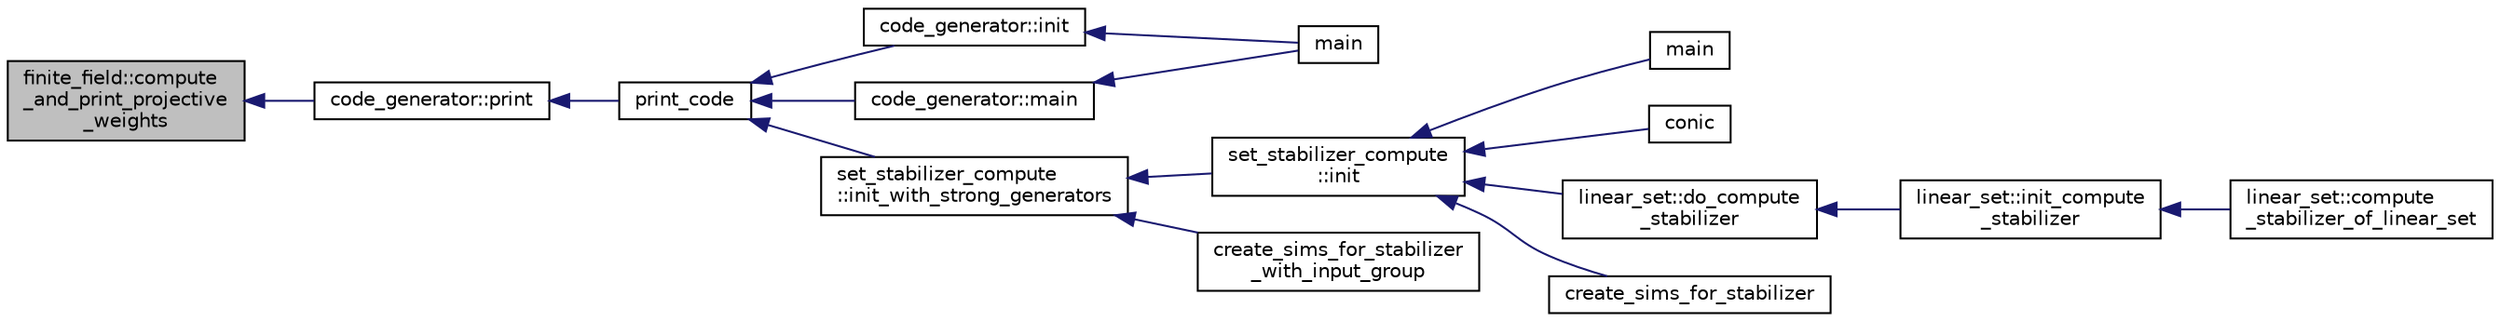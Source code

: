 digraph "finite_field::compute_and_print_projective_weights"
{
  edge [fontname="Helvetica",fontsize="10",labelfontname="Helvetica",labelfontsize="10"];
  node [fontname="Helvetica",fontsize="10",shape=record];
  rankdir="LR";
  Node2026 [label="finite_field::compute\l_and_print_projective\l_weights",height=0.2,width=0.4,color="black", fillcolor="grey75", style="filled", fontcolor="black"];
  Node2026 -> Node2027 [dir="back",color="midnightblue",fontsize="10",style="solid",fontname="Helvetica"];
  Node2027 [label="code_generator::print",height=0.2,width=0.4,color="black", fillcolor="white", style="filled",URL="$db/d37/classcode__generator.html#aa865507e914621b77e4aa4461a37945f"];
  Node2027 -> Node2028 [dir="back",color="midnightblue",fontsize="10",style="solid",fontname="Helvetica"];
  Node2028 [label="print_code",height=0.2,width=0.4,color="black", fillcolor="white", style="filled",URL="$d2/d11/codes_8h.html#a9b6831cb1c98ce20111c823830515d15"];
  Node2028 -> Node2029 [dir="back",color="midnightblue",fontsize="10",style="solid",fontname="Helvetica"];
  Node2029 [label="code_generator::init",height=0.2,width=0.4,color="black", fillcolor="white", style="filled",URL="$db/d37/classcode__generator.html#acfaa1e8badf6f30255203f499b130af8"];
  Node2029 -> Node2030 [dir="back",color="midnightblue",fontsize="10",style="solid",fontname="Helvetica"];
  Node2030 [label="main",height=0.2,width=0.4,color="black", fillcolor="white", style="filled",URL="$d4/d4f/codes_8_c.html#a217dbf8b442f20279ea00b898af96f52"];
  Node2028 -> Node2031 [dir="back",color="midnightblue",fontsize="10",style="solid",fontname="Helvetica"];
  Node2031 [label="code_generator::main",height=0.2,width=0.4,color="black", fillcolor="white", style="filled",URL="$db/d37/classcode__generator.html#ab3cf3a306e4032c2b471ac95321c599f"];
  Node2031 -> Node2030 [dir="back",color="midnightblue",fontsize="10",style="solid",fontname="Helvetica"];
  Node2028 -> Node2032 [dir="back",color="midnightblue",fontsize="10",style="solid",fontname="Helvetica"];
  Node2032 [label="set_stabilizer_compute\l::init_with_strong_generators",height=0.2,width=0.4,color="black", fillcolor="white", style="filled",URL="$d8/dc6/classset__stabilizer__compute.html#ad6def8c34e1eba080f0383038cd76016"];
  Node2032 -> Node2033 [dir="back",color="midnightblue",fontsize="10",style="solid",fontname="Helvetica"];
  Node2033 [label="set_stabilizer_compute\l::init",height=0.2,width=0.4,color="black", fillcolor="white", style="filled",URL="$d8/dc6/classset__stabilizer__compute.html#a3ffab71fb628fd1c25694c1bb69a65fe"];
  Node2033 -> Node2034 [dir="back",color="midnightblue",fontsize="10",style="solid",fontname="Helvetica"];
  Node2034 [label="main",height=0.2,width=0.4,color="black", fillcolor="white", style="filled",URL="$db/d67/test__hyperoval_8_c.html#a3c04138a5bfe5d72780bb7e82a18e627"];
  Node2033 -> Node2035 [dir="back",color="midnightblue",fontsize="10",style="solid",fontname="Helvetica"];
  Node2035 [label="conic",height=0.2,width=0.4,color="black", fillcolor="white", style="filled",URL="$d4/de8/conic_8_c.html#a96def9474b981a9d5831a9b48d85d652"];
  Node2033 -> Node2036 [dir="back",color="midnightblue",fontsize="10",style="solid",fontname="Helvetica"];
  Node2036 [label="linear_set::do_compute\l_stabilizer",height=0.2,width=0.4,color="black", fillcolor="white", style="filled",URL="$dd/d86/classlinear__set.html#ae8f58ded28fb5370f4459cca42b7463b"];
  Node2036 -> Node2037 [dir="back",color="midnightblue",fontsize="10",style="solid",fontname="Helvetica"];
  Node2037 [label="linear_set::init_compute\l_stabilizer",height=0.2,width=0.4,color="black", fillcolor="white", style="filled",URL="$dd/d86/classlinear__set.html#a0cc3eaec1896fdc977b62e94623b055b"];
  Node2037 -> Node2038 [dir="back",color="midnightblue",fontsize="10",style="solid",fontname="Helvetica"];
  Node2038 [label="linear_set::compute\l_stabilizer_of_linear_set",height=0.2,width=0.4,color="black", fillcolor="white", style="filled",URL="$dd/d86/classlinear__set.html#a098a133edfbaae0fd347a69c50bdbee2"];
  Node2033 -> Node2039 [dir="back",color="midnightblue",fontsize="10",style="solid",fontname="Helvetica"];
  Node2039 [label="create_sims_for_stabilizer",height=0.2,width=0.4,color="black", fillcolor="white", style="filled",URL="$d0/d76/tl__algebra__and__number__theory_8h.html#af2c67d225072549409be710ac3cd30f8"];
  Node2032 -> Node2040 [dir="back",color="midnightblue",fontsize="10",style="solid",fontname="Helvetica"];
  Node2040 [label="create_sims_for_stabilizer\l_with_input_group",height=0.2,width=0.4,color="black", fillcolor="white", style="filled",URL="$d0/d76/tl__algebra__and__number__theory_8h.html#af5482567a8d6ba5c2fe593bf6f7f9a0f"];
}
